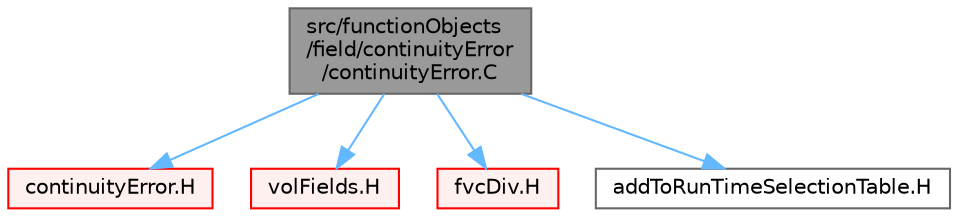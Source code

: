 digraph "src/functionObjects/field/continuityError/continuityError.C"
{
 // LATEX_PDF_SIZE
  bgcolor="transparent";
  edge [fontname=Helvetica,fontsize=10,labelfontname=Helvetica,labelfontsize=10];
  node [fontname=Helvetica,fontsize=10,shape=box,height=0.2,width=0.4];
  Node1 [id="Node000001",label="src/functionObjects\l/field/continuityError\l/continuityError.C",height=0.2,width=0.4,color="gray40", fillcolor="grey60", style="filled", fontcolor="black",tooltip=" "];
  Node1 -> Node2 [id="edge1_Node000001_Node000002",color="steelblue1",style="solid",tooltip=" "];
  Node2 [id="Node000002",label="continuityError.H",height=0.2,width=0.4,color="red", fillcolor="#FFF0F0", style="filled",URL="$continuityError_8H.html",tooltip=" "];
  Node1 -> Node258 [id="edge2_Node000001_Node000258",color="steelblue1",style="solid",tooltip=" "];
  Node258 [id="Node000258",label="volFields.H",height=0.2,width=0.4,color="red", fillcolor="#FFF0F0", style="filled",URL="$volFields_8H.html",tooltip=" "];
  Node1 -> Node415 [id="edge3_Node000001_Node000415",color="steelblue1",style="solid",tooltip=" "];
  Node415 [id="Node000415",label="fvcDiv.H",height=0.2,width=0.4,color="red", fillcolor="#FFF0F0", style="filled",URL="$fvcDiv_8H.html",tooltip="Calculate the divergence of the given field."];
  Node1 -> Node416 [id="edge4_Node000001_Node000416",color="steelblue1",style="solid",tooltip=" "];
  Node416 [id="Node000416",label="addToRunTimeSelectionTable.H",height=0.2,width=0.4,color="grey40", fillcolor="white", style="filled",URL="$addToRunTimeSelectionTable_8H.html",tooltip="Macros for easy insertion into run-time selection tables."];
}
